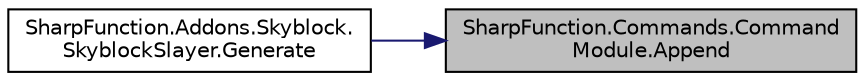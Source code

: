 digraph "SharpFunction.Commands.CommandModule.Append"
{
 // LATEX_PDF_SIZE
  edge [fontname="Helvetica",fontsize="10",labelfontname="Helvetica",labelfontsize="10"];
  node [fontname="Helvetica",fontsize="10",shape=record];
  rankdir="RL";
  Node1 [label="SharpFunction.Commands.Command\lModule.Append",height=0.2,width=0.4,color="black", fillcolor="grey75", style="filled", fontcolor="black",tooltip="Appends compiled command string to all lines"];
  Node1 -> Node2 [dir="back",color="midnightblue",fontsize="10",style="solid",fontname="Helvetica"];
  Node2 [label="SharpFunction.Addons.Skyblock.\lSkyblockSlayer.Generate",height=0.2,width=0.4,color="black", fillcolor="white", style="filled",URL="$class_sharp_function_1_1_addons_1_1_skyblock_1_1_skyblock_slayer.html#ac7d9e7e6984ef528eb26ed95383a8d0b",tooltip="Generates all the required stuff for datapack"];
}
